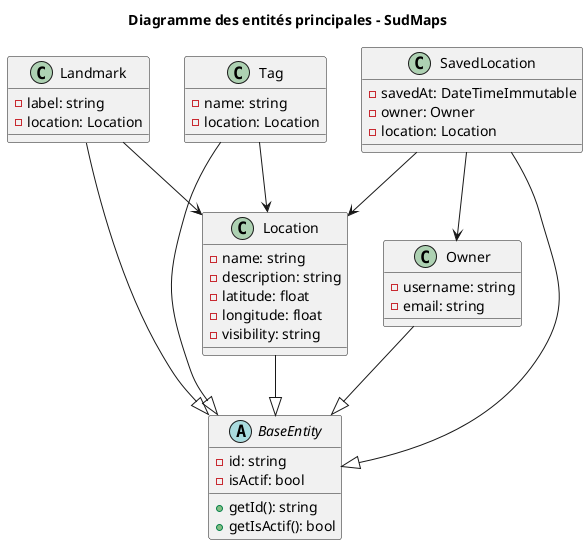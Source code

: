 @startuml
title Diagramme des entités principales - SudMaps

abstract class BaseEntity {
  - id: string
  - isActif: bool
  + getId(): string
  + getIsActif(): bool
}

class Location {
  - name: string
  - description: string
  - latitude: float
  - longitude: float
  - visibility: string
}

class Landmark {
  - label: string
  - location: Location
}

class SavedLocation {
  - savedAt: DateTimeImmutable
  - owner: Owner
  - location: Location
}

class Tag {
  - name: string
  - location: Location
}

class Owner {
  - username: string
  - email: string
}

' Héritages
Location --|> BaseEntity
Landmark --|> BaseEntity
SavedLocation --|> BaseEntity
Tag --|> BaseEntity
Owner --|> BaseEntity

' Relations
Landmark --> Location
SavedLocation --> Location
SavedLocation --> Owner
Tag --> Location

@enduml
